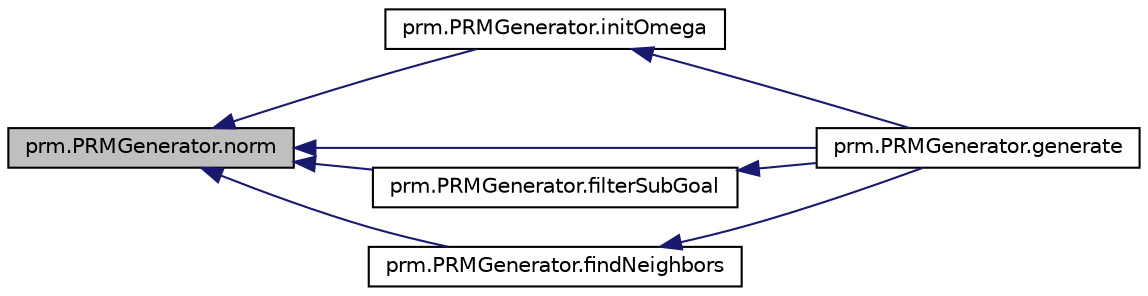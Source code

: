 digraph "prm.PRMGenerator.norm"
{
  edge [fontname="Helvetica",fontsize="10",labelfontname="Helvetica",labelfontsize="10"];
  node [fontname="Helvetica",fontsize="10",shape=record];
  rankdir="LR";
  Node1 [label="prm.PRMGenerator.norm",height=0.2,width=0.4,color="black", fillcolor="grey75", style="filled" fontcolor="black"];
  Node1 -> Node2 [dir="back",color="midnightblue",fontsize="10",style="solid",fontname="Helvetica"];
  Node2 [label="prm.PRMGenerator.initOmega",height=0.2,width=0.4,color="black", fillcolor="white", style="filled",URL="$classprm_1_1PRMGenerator.html#aaa44a7e209bb06af27c4120b78d70cfb",tooltip="Initiates the omega function which holds the node weights. "];
  Node2 -> Node3 [dir="back",color="midnightblue",fontsize="10",style="solid",fontname="Helvetica"];
  Node3 [label="prm.PRMGenerator.generate",height=0.2,width=0.4,color="black", fillcolor="white", style="filled",URL="$classprm_1_1PRMGenerator.html#aabedd114ea5948bb92f477be30b41619",tooltip="Generates a series of random points that will become the roadmap and connects them and weights them i..."];
  Node1 -> Node4 [dir="back",color="midnightblue",fontsize="10",style="solid",fontname="Helvetica"];
  Node4 [label="prm.PRMGenerator.filterSubGoal",height=0.2,width=0.4,color="black", fillcolor="white", style="filled",URL="$classprm_1_1PRMGenerator.html#a95608c8cfd4364e3b2a9d20709161365",tooltip="Filters out sample points that are inside of obstacles or otherwise inadequate. "];
  Node4 -> Node3 [dir="back",color="midnightblue",fontsize="10",style="solid",fontname="Helvetica"];
  Node1 -> Node5 [dir="back",color="midnightblue",fontsize="10",style="solid",fontname="Helvetica"];
  Node5 [label="prm.PRMGenerator.findNeighbors",height=0.2,width=0.4,color="black", fillcolor="white", style="filled",URL="$classprm_1_1PRMGenerator.html#a2acf210887cb331b20c5378da634b4eb",tooltip="Finds suitable neighbours for a sample point. "];
  Node5 -> Node3 [dir="back",color="midnightblue",fontsize="10",style="solid",fontname="Helvetica"];
  Node1 -> Node3 [dir="back",color="midnightblue",fontsize="10",style="solid",fontname="Helvetica"];
}
